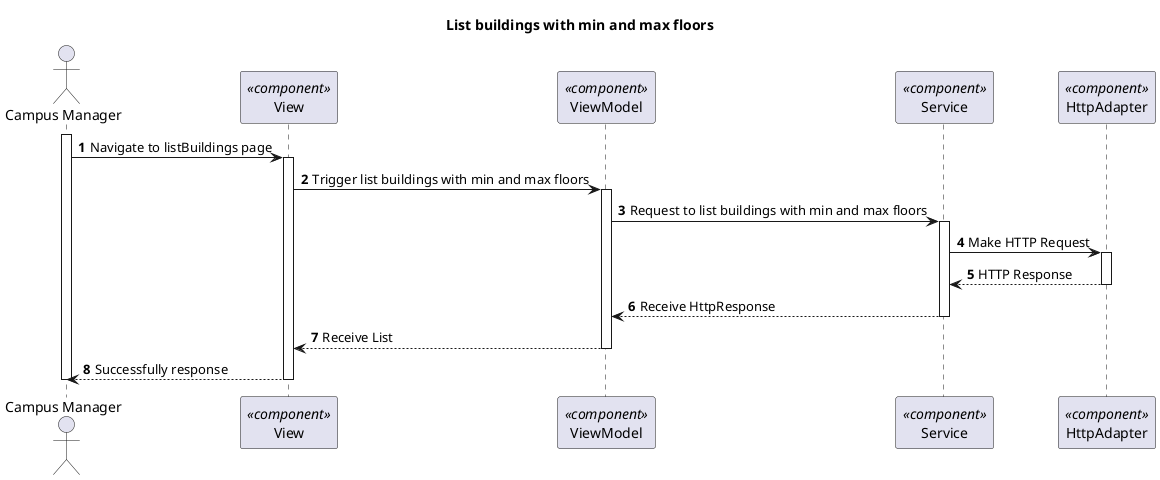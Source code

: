 @startuml Process View - Level 3

autonumber
skinparam packageStyle rect

title List buildings with min and max floors

actor "Campus Manager" as CM
participant "View" as view <<component>>
participant "ViewModel" as viewModel <<component>>
participant "Service" as service <<component>>
participant "HttpAdapter" as httpAdapter <<component>>

activate CM
CM -> view : Navigate to listBuildings page
activate view
view -> viewModel : Trigger list buildings with min and max floors

activate viewModel
viewModel -> service : Request to list buildings with min and max floors

activate service
service -> httpAdapter : Make HTTP Request
activate httpAdapter
httpAdapter --> service : HTTP Response
deactivate httpAdapter

service --> viewModel : Receive HttpResponse
deactivate service
viewModel --> view : Receive List
deactivate viewModel

CM <-- view : Successfully response
deactivate view
deactivate service
deactivate CM
@enduml
